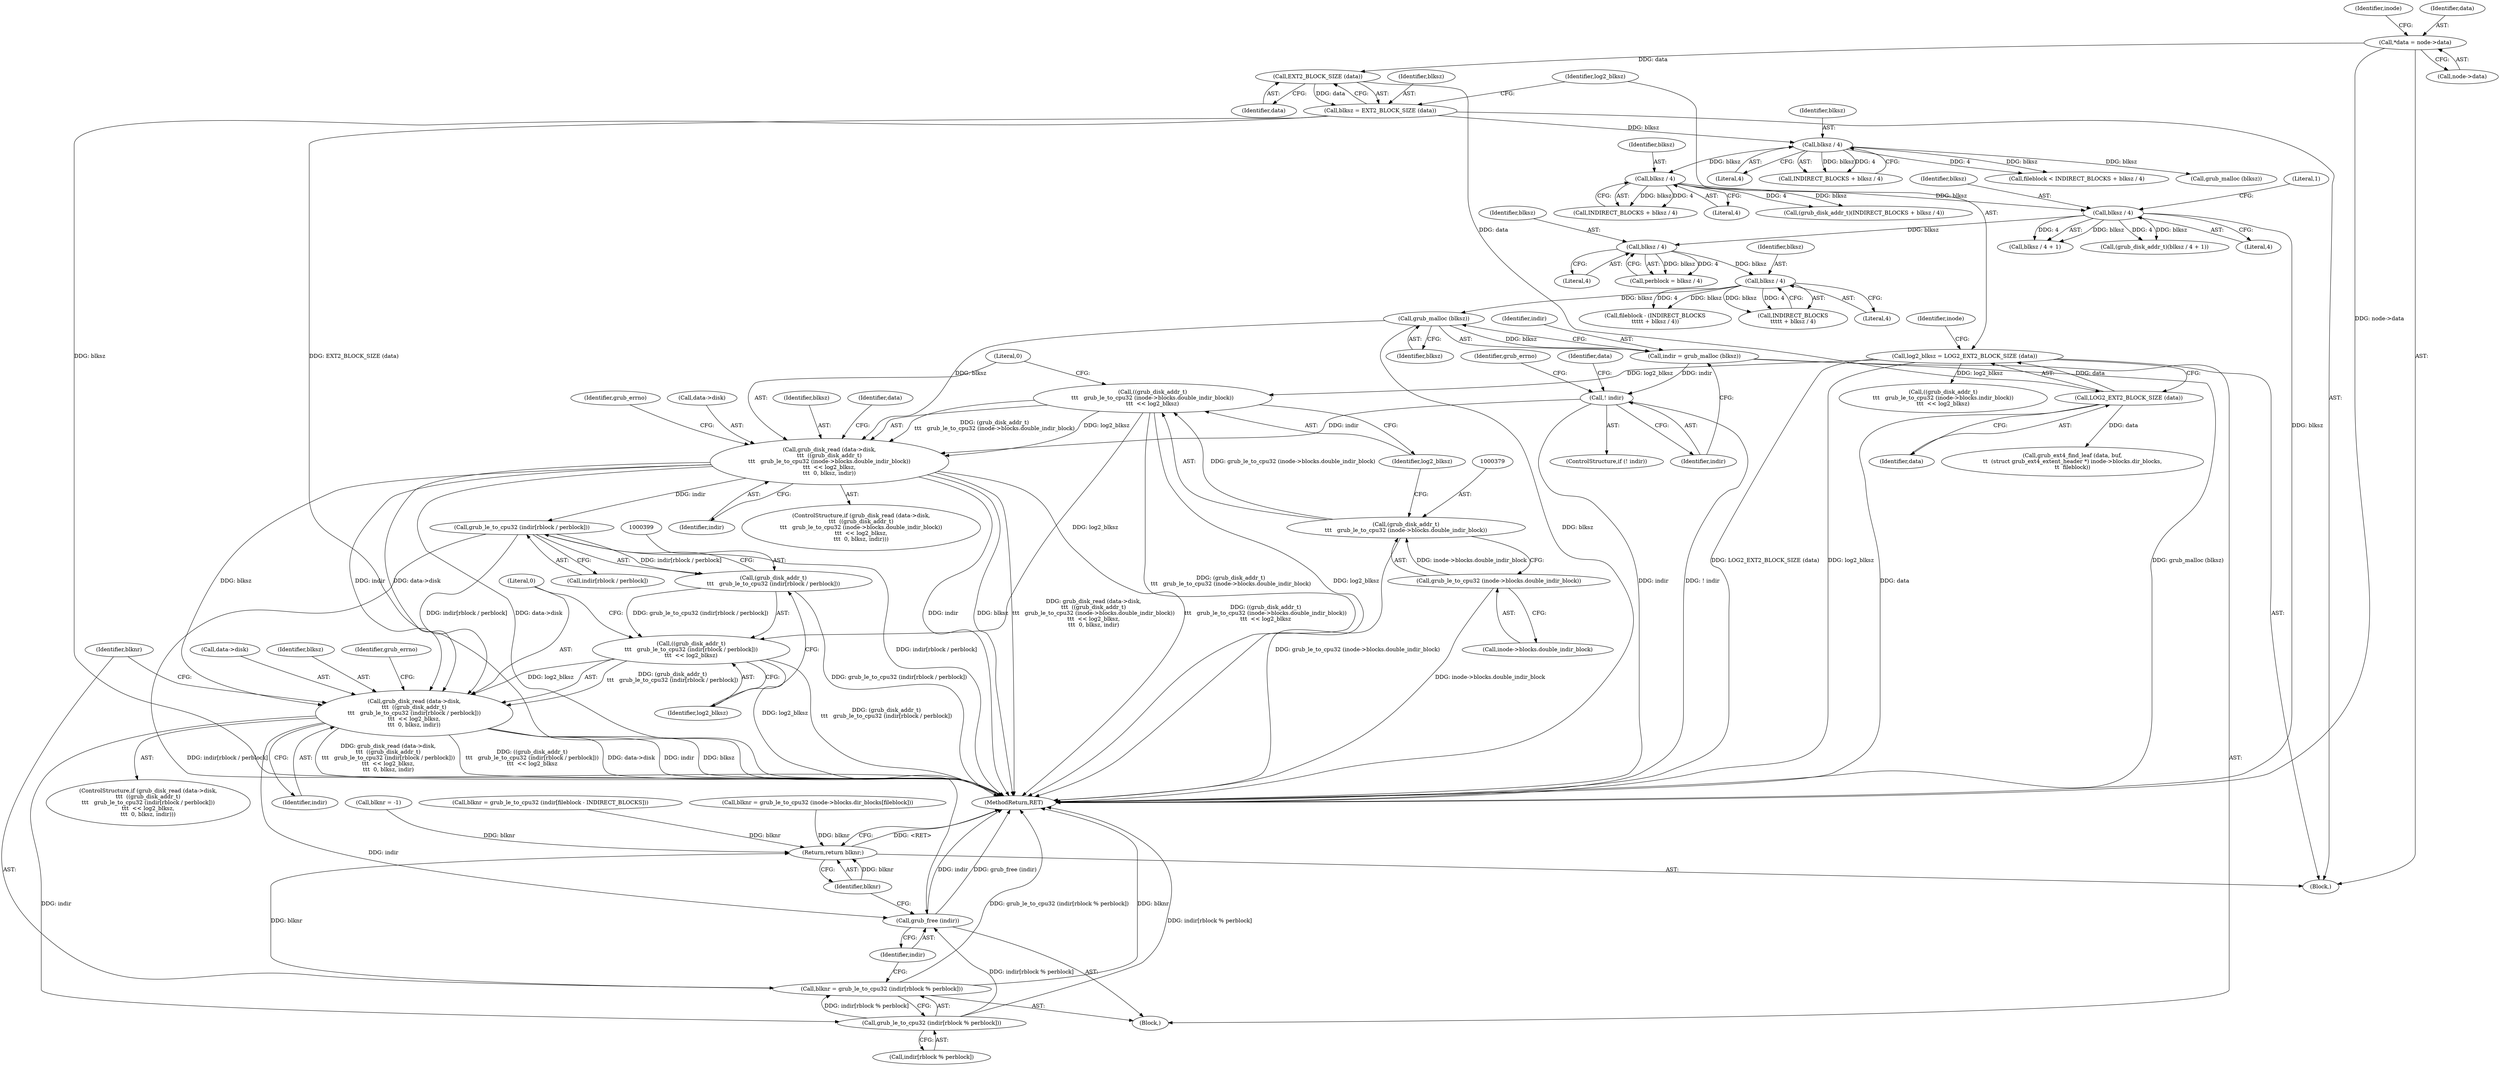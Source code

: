 digraph "0_radare2_796dd28aaa6b9fa76d99c42c4d5ff8b257cc2191_1@array" {
"1000400" [label="(Call,grub_le_to_cpu32 (indir[rblock / perblock]))"];
"1000373" [label="(Call,grub_disk_read (data->disk,\n\t\t\t  ((grub_disk_addr_t)\n\t\t\t   grub_le_to_cpu32 (inode->blocks.double_indir_block))\n\t\t\t  << log2_blksz,\n\t\t\t  0, blksz, indir))"];
"1000377" [label="(Call,((grub_disk_addr_t)\n\t\t\t   grub_le_to_cpu32 (inode->blocks.double_indir_block))\n\t\t\t  << log2_blksz)"];
"1000378" [label="(Call,(grub_disk_addr_t)\n\t\t\t   grub_le_to_cpu32 (inode->blocks.double_indir_block))"];
"1000380" [label="(Call,grub_le_to_cpu32 (inode->blocks.double_indir_block))"];
"1000132" [label="(Call,log2_blksz = LOG2_EXT2_BLOCK_SIZE (data))"];
"1000134" [label="(Call,LOG2_EXT2_BLOCK_SIZE (data))"];
"1000129" [label="(Call,EXT2_BLOCK_SIZE (data))"];
"1000109" [label="(Call,*data = node->data)"];
"1000365" [label="(Call,grub_malloc (blksz))"];
"1000359" [label="(Call,blksz / 4)"];
"1000349" [label="(Call,blksz / 4)"];
"1000341" [label="(Call,blksz / 4)"];
"1000335" [label="(Call,blksz / 4)"];
"1000282" [label="(Call,blksz / 4)"];
"1000127" [label="(Call,blksz = EXT2_BLOCK_SIZE (data))"];
"1000368" [label="(Call,! indir)"];
"1000363" [label="(Call,indir = grub_malloc (blksz))"];
"1000398" [label="(Call,(grub_disk_addr_t)\n\t\t\t   grub_le_to_cpu32 (indir[rblock / perblock]))"];
"1000397" [label="(Call,((grub_disk_addr_t)\n\t\t\t   grub_le_to_cpu32 (indir[rblock / perblock]))\n\t\t\t  << log2_blksz)"];
"1000393" [label="(Call,grub_disk_read (data->disk,\n\t\t\t  ((grub_disk_addr_t)\n\t\t\t   grub_le_to_cpu32 (indir[rblock / perblock]))\n\t\t\t  << log2_blksz,\n\t\t\t  0, blksz, indir))"];
"1000414" [label="(Call,grub_le_to_cpu32 (indir[rblock % perblock]))"];
"1000412" [label="(Call,blknr = grub_le_to_cpu32 (indir[rblock % perblock]))"];
"1000427" [label="(Return,return blknr;)"];
"1000420" [label="(Call,grub_free (indir))"];
"1000393" [label="(Call,grub_disk_read (data->disk,\n\t\t\t  ((grub_disk_addr_t)\n\t\t\t   grub_le_to_cpu32 (indir[rblock / perblock]))\n\t\t\t  << log2_blksz,\n\t\t\t  0, blksz, indir))"];
"1000140" [label="(Identifier,inode)"];
"1000412" [label="(Call,blknr = grub_le_to_cpu32 (indir[rblock % perblock]))"];
"1000397" [label="(Call,((grub_disk_addr_t)\n\t\t\t   grub_le_to_cpu32 (indir[rblock / perblock]))\n\t\t\t  << log2_blksz)"];
"1000415" [label="(Call,indir[rblock % perblock])"];
"1000364" [label="(Identifier,indir)"];
"1000408" [label="(Identifier,blksz)"];
"1000378" [label="(Call,(grub_disk_addr_t)\n\t\t\t   grub_le_to_cpu32 (inode->blocks.double_indir_block))"];
"1000340" [label="(Call,blksz / 4 + 1)"];
"1000122" [label="(Call,blknr = -1)"];
"1000413" [label="(Identifier,blknr)"];
"1000135" [label="(Identifier,data)"];
"1000316" [label="(Call,blknr = grub_le_to_cpu32 (indir[fileblock - INDIRECT_BLOCKS]))"];
"1000266" [label="(Call,blknr = grub_le_to_cpu32 (inode->blocks.dir_blocks[fileblock]))"];
"1000380" [label="(Call,grub_le_to_cpu32 (inode->blocks.double_indir_block))"];
"1000350" [label="(Identifier,blksz)"];
"1000134" [label="(Call,LOG2_EXT2_BLOCK_SIZE (data))"];
"1000363" [label="(Call,indir = grub_malloc (blksz))"];
"1000282" [label="(Call,blksz / 4)"];
"1000368" [label="(Call,! indir)"];
"1000129" [label="(Call,EXT2_BLOCK_SIZE (data))"];
"1000344" [label="(Literal,1)"];
"1000116" [label="(Identifier,inode)"];
"1000392" [label="(ControlStructure,if (grub_disk_read (data->disk,\n\t\t\t  ((grub_disk_addr_t)\n\t\t\t   grub_le_to_cpu32 (indir[rblock / perblock]))\n\t\t\t  << log2_blksz,\n\t\t\t  0, blksz, indir)))"];
"1000371" [label="(Identifier,grub_errno)"];
"1000338" [label="(Call,(grub_disk_addr_t)(blksz / 4 + 1))"];
"1000355" [label="(Call,fileblock - (INDIRECT_BLOCKS\n\t\t\t\t\t + blksz / 4))"];
"1000365" [label="(Call,grub_malloc (blksz))"];
"1000331" [label="(Call,(grub_disk_addr_t)(INDIRECT_BLOCKS + blksz / 4))"];
"1000406" [label="(Identifier,log2_blksz)"];
"1000414" [label="(Call,grub_le_to_cpu32 (indir[rblock % perblock]))"];
"1000386" [label="(Identifier,log2_blksz)"];
"1000280" [label="(Call,INDIRECT_BLOCKS + blksz / 4)"];
"1000429" [label="(MethodReturn,RET)"];
"1000111" [label="(Call,node->data)"];
"1000400" [label="(Call,grub_le_to_cpu32 (indir[rblock / perblock]))"];
"1000388" [label="(Identifier,blksz)"];
"1000375" [label="(Identifier,data)"];
"1000428" [label="(Identifier,blknr)"];
"1000333" [label="(Call,INDIRECT_BLOCKS + blksz / 4)"];
"1000360" [label="(Identifier,blksz)"];
"1000387" [label="(Literal,0)"];
"1000110" [label="(Identifier,data)"];
"1000367" [label="(ControlStructure,if (! indir))"];
"1000341" [label="(Call,blksz / 4)"];
"1000109" [label="(Call,*data = node->data)"];
"1000411" [label="(Identifier,grub_errno)"];
"1000389" [label="(Identifier,indir)"];
"1000278" [label="(Call,fileblock < INDIRECT_BLOCKS + blksz / 4)"];
"1000127" [label="(Call,blksz = EXT2_BLOCK_SIZE (data))"];
"1000283" [label="(Identifier,blksz)"];
"1000409" [label="(Identifier,indir)"];
"1000132" [label="(Call,log2_blksz = LOG2_EXT2_BLOCK_SIZE (data))"];
"1000427" [label="(Return,return blknr;)"];
"1000289" [label="(Call,grub_malloc (blksz))"];
"1000351" [label="(Literal,4)"];
"1000357" [label="(Call,INDIRECT_BLOCKS\n\t\t\t\t\t + blksz / 4)"];
"1000335" [label="(Call,blksz / 4)"];
"1000407" [label="(Literal,0)"];
"1000359" [label="(Call,blksz / 4)"];
"1000395" [label="(Identifier,data)"];
"1000107" [label="(Block,)"];
"1000150" [label="(Call,grub_ext4_find_leaf (data, buf,\n\t\t  (struct grub_ext4_extent_header *) inode->blocks.dir_blocks,\n\t\t  fileblock))"];
"1000345" [label="(Block,)"];
"1000381" [label="(Call,inode->blocks.double_indir_block)"];
"1000401" [label="(Call,indir[rblock / perblock])"];
"1000343" [label="(Literal,4)"];
"1000284" [label="(Literal,4)"];
"1000133" [label="(Identifier,log2_blksz)"];
"1000420" [label="(Call,grub_free (indir))"];
"1000128" [label="(Identifier,blksz)"];
"1000342" [label="(Identifier,blksz)"];
"1000369" [label="(Identifier,indir)"];
"1000366" [label="(Identifier,blksz)"];
"1000394" [label="(Call,data->disk)"];
"1000130" [label="(Identifier,data)"];
"1000347" [label="(Call,perblock = blksz / 4)"];
"1000372" [label="(ControlStructure,if (grub_disk_read (data->disk,\n\t\t\t  ((grub_disk_addr_t)\n\t\t\t   grub_le_to_cpu32 (inode->blocks.double_indir_block))\n\t\t\t  << log2_blksz,\n\t\t\t  0, blksz, indir)))"];
"1000421" [label="(Identifier,indir)"];
"1000398" [label="(Call,(grub_disk_addr_t)\n\t\t\t   grub_le_to_cpu32 (indir[rblock / perblock]))"];
"1000336" [label="(Identifier,blksz)"];
"1000391" [label="(Identifier,grub_errno)"];
"1000301" [label="(Call,((grub_disk_addr_t)\n\t\t\t   grub_le_to_cpu32 (inode->blocks.indir_block))\n\t\t\t  << log2_blksz)"];
"1000377" [label="(Call,((grub_disk_addr_t)\n\t\t\t   grub_le_to_cpu32 (inode->blocks.double_indir_block))\n\t\t\t  << log2_blksz)"];
"1000349" [label="(Call,blksz / 4)"];
"1000374" [label="(Call,data->disk)"];
"1000337" [label="(Literal,4)"];
"1000373" [label="(Call,grub_disk_read (data->disk,\n\t\t\t  ((grub_disk_addr_t)\n\t\t\t   grub_le_to_cpu32 (inode->blocks.double_indir_block))\n\t\t\t  << log2_blksz,\n\t\t\t  0, blksz, indir))"];
"1000361" [label="(Literal,4)"];
"1000400" -> "1000398"  [label="AST: "];
"1000400" -> "1000401"  [label="CFG: "];
"1000401" -> "1000400"  [label="AST: "];
"1000398" -> "1000400"  [label="CFG: "];
"1000400" -> "1000429"  [label="DDG: indir[rblock / perblock]"];
"1000400" -> "1000398"  [label="DDG: indir[rblock / perblock]"];
"1000373" -> "1000400"  [label="DDG: indir"];
"1000400" -> "1000393"  [label="DDG: indir[rblock / perblock]"];
"1000400" -> "1000420"  [label="DDG: indir[rblock / perblock]"];
"1000373" -> "1000372"  [label="AST: "];
"1000373" -> "1000389"  [label="CFG: "];
"1000374" -> "1000373"  [label="AST: "];
"1000377" -> "1000373"  [label="AST: "];
"1000387" -> "1000373"  [label="AST: "];
"1000388" -> "1000373"  [label="AST: "];
"1000389" -> "1000373"  [label="AST: "];
"1000391" -> "1000373"  [label="CFG: "];
"1000395" -> "1000373"  [label="CFG: "];
"1000373" -> "1000429"  [label="DDG: ((grub_disk_addr_t)\n\t\t\t   grub_le_to_cpu32 (inode->blocks.double_indir_block))\n\t\t\t  << log2_blksz"];
"1000373" -> "1000429"  [label="DDG: indir"];
"1000373" -> "1000429"  [label="DDG: blksz"];
"1000373" -> "1000429"  [label="DDG: grub_disk_read (data->disk,\n\t\t\t  ((grub_disk_addr_t)\n\t\t\t   grub_le_to_cpu32 (inode->blocks.double_indir_block))\n\t\t\t  << log2_blksz,\n\t\t\t  0, blksz, indir)"];
"1000373" -> "1000429"  [label="DDG: data->disk"];
"1000377" -> "1000373"  [label="DDG: (grub_disk_addr_t)\n\t\t\t   grub_le_to_cpu32 (inode->blocks.double_indir_block)"];
"1000377" -> "1000373"  [label="DDG: log2_blksz"];
"1000365" -> "1000373"  [label="DDG: blksz"];
"1000368" -> "1000373"  [label="DDG: indir"];
"1000373" -> "1000393"  [label="DDG: data->disk"];
"1000373" -> "1000393"  [label="DDG: blksz"];
"1000373" -> "1000393"  [label="DDG: indir"];
"1000377" -> "1000386"  [label="CFG: "];
"1000378" -> "1000377"  [label="AST: "];
"1000386" -> "1000377"  [label="AST: "];
"1000387" -> "1000377"  [label="CFG: "];
"1000377" -> "1000429"  [label="DDG: (grub_disk_addr_t)\n\t\t\t   grub_le_to_cpu32 (inode->blocks.double_indir_block)"];
"1000377" -> "1000429"  [label="DDG: log2_blksz"];
"1000378" -> "1000377"  [label="DDG: grub_le_to_cpu32 (inode->blocks.double_indir_block)"];
"1000132" -> "1000377"  [label="DDG: log2_blksz"];
"1000377" -> "1000397"  [label="DDG: log2_blksz"];
"1000378" -> "1000380"  [label="CFG: "];
"1000379" -> "1000378"  [label="AST: "];
"1000380" -> "1000378"  [label="AST: "];
"1000386" -> "1000378"  [label="CFG: "];
"1000378" -> "1000429"  [label="DDG: grub_le_to_cpu32 (inode->blocks.double_indir_block)"];
"1000380" -> "1000378"  [label="DDG: inode->blocks.double_indir_block"];
"1000380" -> "1000381"  [label="CFG: "];
"1000381" -> "1000380"  [label="AST: "];
"1000380" -> "1000429"  [label="DDG: inode->blocks.double_indir_block"];
"1000132" -> "1000107"  [label="AST: "];
"1000132" -> "1000134"  [label="CFG: "];
"1000133" -> "1000132"  [label="AST: "];
"1000134" -> "1000132"  [label="AST: "];
"1000140" -> "1000132"  [label="CFG: "];
"1000132" -> "1000429"  [label="DDG: LOG2_EXT2_BLOCK_SIZE (data)"];
"1000132" -> "1000429"  [label="DDG: log2_blksz"];
"1000134" -> "1000132"  [label="DDG: data"];
"1000132" -> "1000301"  [label="DDG: log2_blksz"];
"1000134" -> "1000135"  [label="CFG: "];
"1000135" -> "1000134"  [label="AST: "];
"1000134" -> "1000429"  [label="DDG: data"];
"1000129" -> "1000134"  [label="DDG: data"];
"1000134" -> "1000150"  [label="DDG: data"];
"1000129" -> "1000127"  [label="AST: "];
"1000129" -> "1000130"  [label="CFG: "];
"1000130" -> "1000129"  [label="AST: "];
"1000127" -> "1000129"  [label="CFG: "];
"1000129" -> "1000127"  [label="DDG: data"];
"1000109" -> "1000129"  [label="DDG: data"];
"1000109" -> "1000107"  [label="AST: "];
"1000109" -> "1000111"  [label="CFG: "];
"1000110" -> "1000109"  [label="AST: "];
"1000111" -> "1000109"  [label="AST: "];
"1000116" -> "1000109"  [label="CFG: "];
"1000109" -> "1000429"  [label="DDG: node->data"];
"1000365" -> "1000363"  [label="AST: "];
"1000365" -> "1000366"  [label="CFG: "];
"1000366" -> "1000365"  [label="AST: "];
"1000363" -> "1000365"  [label="CFG: "];
"1000365" -> "1000429"  [label="DDG: blksz"];
"1000365" -> "1000363"  [label="DDG: blksz"];
"1000359" -> "1000365"  [label="DDG: blksz"];
"1000359" -> "1000357"  [label="AST: "];
"1000359" -> "1000361"  [label="CFG: "];
"1000360" -> "1000359"  [label="AST: "];
"1000361" -> "1000359"  [label="AST: "];
"1000357" -> "1000359"  [label="CFG: "];
"1000359" -> "1000355"  [label="DDG: blksz"];
"1000359" -> "1000355"  [label="DDG: 4"];
"1000359" -> "1000357"  [label="DDG: blksz"];
"1000359" -> "1000357"  [label="DDG: 4"];
"1000349" -> "1000359"  [label="DDG: blksz"];
"1000349" -> "1000347"  [label="AST: "];
"1000349" -> "1000351"  [label="CFG: "];
"1000350" -> "1000349"  [label="AST: "];
"1000351" -> "1000349"  [label="AST: "];
"1000347" -> "1000349"  [label="CFG: "];
"1000349" -> "1000347"  [label="DDG: blksz"];
"1000349" -> "1000347"  [label="DDG: 4"];
"1000341" -> "1000349"  [label="DDG: blksz"];
"1000341" -> "1000340"  [label="AST: "];
"1000341" -> "1000343"  [label="CFG: "];
"1000342" -> "1000341"  [label="AST: "];
"1000343" -> "1000341"  [label="AST: "];
"1000344" -> "1000341"  [label="CFG: "];
"1000341" -> "1000429"  [label="DDG: blksz"];
"1000341" -> "1000338"  [label="DDG: blksz"];
"1000341" -> "1000338"  [label="DDG: 4"];
"1000341" -> "1000340"  [label="DDG: blksz"];
"1000341" -> "1000340"  [label="DDG: 4"];
"1000335" -> "1000341"  [label="DDG: blksz"];
"1000335" -> "1000333"  [label="AST: "];
"1000335" -> "1000337"  [label="CFG: "];
"1000336" -> "1000335"  [label="AST: "];
"1000337" -> "1000335"  [label="AST: "];
"1000333" -> "1000335"  [label="CFG: "];
"1000335" -> "1000331"  [label="DDG: blksz"];
"1000335" -> "1000331"  [label="DDG: 4"];
"1000335" -> "1000333"  [label="DDG: blksz"];
"1000335" -> "1000333"  [label="DDG: 4"];
"1000282" -> "1000335"  [label="DDG: blksz"];
"1000282" -> "1000280"  [label="AST: "];
"1000282" -> "1000284"  [label="CFG: "];
"1000283" -> "1000282"  [label="AST: "];
"1000284" -> "1000282"  [label="AST: "];
"1000280" -> "1000282"  [label="CFG: "];
"1000282" -> "1000278"  [label="DDG: blksz"];
"1000282" -> "1000278"  [label="DDG: 4"];
"1000282" -> "1000280"  [label="DDG: blksz"];
"1000282" -> "1000280"  [label="DDG: 4"];
"1000127" -> "1000282"  [label="DDG: blksz"];
"1000282" -> "1000289"  [label="DDG: blksz"];
"1000127" -> "1000107"  [label="AST: "];
"1000128" -> "1000127"  [label="AST: "];
"1000133" -> "1000127"  [label="CFG: "];
"1000127" -> "1000429"  [label="DDG: EXT2_BLOCK_SIZE (data)"];
"1000127" -> "1000429"  [label="DDG: blksz"];
"1000368" -> "1000367"  [label="AST: "];
"1000368" -> "1000369"  [label="CFG: "];
"1000369" -> "1000368"  [label="AST: "];
"1000371" -> "1000368"  [label="CFG: "];
"1000375" -> "1000368"  [label="CFG: "];
"1000368" -> "1000429"  [label="DDG: indir"];
"1000368" -> "1000429"  [label="DDG: ! indir"];
"1000363" -> "1000368"  [label="DDG: indir"];
"1000363" -> "1000345"  [label="AST: "];
"1000364" -> "1000363"  [label="AST: "];
"1000369" -> "1000363"  [label="CFG: "];
"1000363" -> "1000429"  [label="DDG: grub_malloc (blksz)"];
"1000398" -> "1000397"  [label="AST: "];
"1000399" -> "1000398"  [label="AST: "];
"1000406" -> "1000398"  [label="CFG: "];
"1000398" -> "1000429"  [label="DDG: grub_le_to_cpu32 (indir[rblock / perblock])"];
"1000398" -> "1000397"  [label="DDG: grub_le_to_cpu32 (indir[rblock / perblock])"];
"1000397" -> "1000393"  [label="AST: "];
"1000397" -> "1000406"  [label="CFG: "];
"1000406" -> "1000397"  [label="AST: "];
"1000407" -> "1000397"  [label="CFG: "];
"1000397" -> "1000429"  [label="DDG: (grub_disk_addr_t)\n\t\t\t   grub_le_to_cpu32 (indir[rblock / perblock])"];
"1000397" -> "1000429"  [label="DDG: log2_blksz"];
"1000397" -> "1000393"  [label="DDG: (grub_disk_addr_t)\n\t\t\t   grub_le_to_cpu32 (indir[rblock / perblock])"];
"1000397" -> "1000393"  [label="DDG: log2_blksz"];
"1000393" -> "1000392"  [label="AST: "];
"1000393" -> "1000409"  [label="CFG: "];
"1000394" -> "1000393"  [label="AST: "];
"1000407" -> "1000393"  [label="AST: "];
"1000408" -> "1000393"  [label="AST: "];
"1000409" -> "1000393"  [label="AST: "];
"1000411" -> "1000393"  [label="CFG: "];
"1000413" -> "1000393"  [label="CFG: "];
"1000393" -> "1000429"  [label="DDG: ((grub_disk_addr_t)\n\t\t\t   grub_le_to_cpu32 (indir[rblock / perblock]))\n\t\t\t  << log2_blksz"];
"1000393" -> "1000429"  [label="DDG: data->disk"];
"1000393" -> "1000429"  [label="DDG: indir"];
"1000393" -> "1000429"  [label="DDG: blksz"];
"1000393" -> "1000429"  [label="DDG: grub_disk_read (data->disk,\n\t\t\t  ((grub_disk_addr_t)\n\t\t\t   grub_le_to_cpu32 (indir[rblock / perblock]))\n\t\t\t  << log2_blksz,\n\t\t\t  0, blksz, indir)"];
"1000393" -> "1000414"  [label="DDG: indir"];
"1000393" -> "1000420"  [label="DDG: indir"];
"1000414" -> "1000412"  [label="AST: "];
"1000414" -> "1000415"  [label="CFG: "];
"1000415" -> "1000414"  [label="AST: "];
"1000412" -> "1000414"  [label="CFG: "];
"1000414" -> "1000429"  [label="DDG: indir[rblock % perblock]"];
"1000414" -> "1000412"  [label="DDG: indir[rblock % perblock]"];
"1000414" -> "1000420"  [label="DDG: indir[rblock % perblock]"];
"1000412" -> "1000345"  [label="AST: "];
"1000413" -> "1000412"  [label="AST: "];
"1000421" -> "1000412"  [label="CFG: "];
"1000412" -> "1000429"  [label="DDG: grub_le_to_cpu32 (indir[rblock % perblock])"];
"1000412" -> "1000429"  [label="DDG: blknr"];
"1000412" -> "1000427"  [label="DDG: blknr"];
"1000427" -> "1000107"  [label="AST: "];
"1000427" -> "1000428"  [label="CFG: "];
"1000428" -> "1000427"  [label="AST: "];
"1000429" -> "1000427"  [label="CFG: "];
"1000427" -> "1000429"  [label="DDG: <RET>"];
"1000428" -> "1000427"  [label="DDG: blknr"];
"1000122" -> "1000427"  [label="DDG: blknr"];
"1000266" -> "1000427"  [label="DDG: blknr"];
"1000316" -> "1000427"  [label="DDG: blknr"];
"1000420" -> "1000345"  [label="AST: "];
"1000420" -> "1000421"  [label="CFG: "];
"1000421" -> "1000420"  [label="AST: "];
"1000428" -> "1000420"  [label="CFG: "];
"1000420" -> "1000429"  [label="DDG: grub_free (indir)"];
"1000420" -> "1000429"  [label="DDG: indir"];
}
